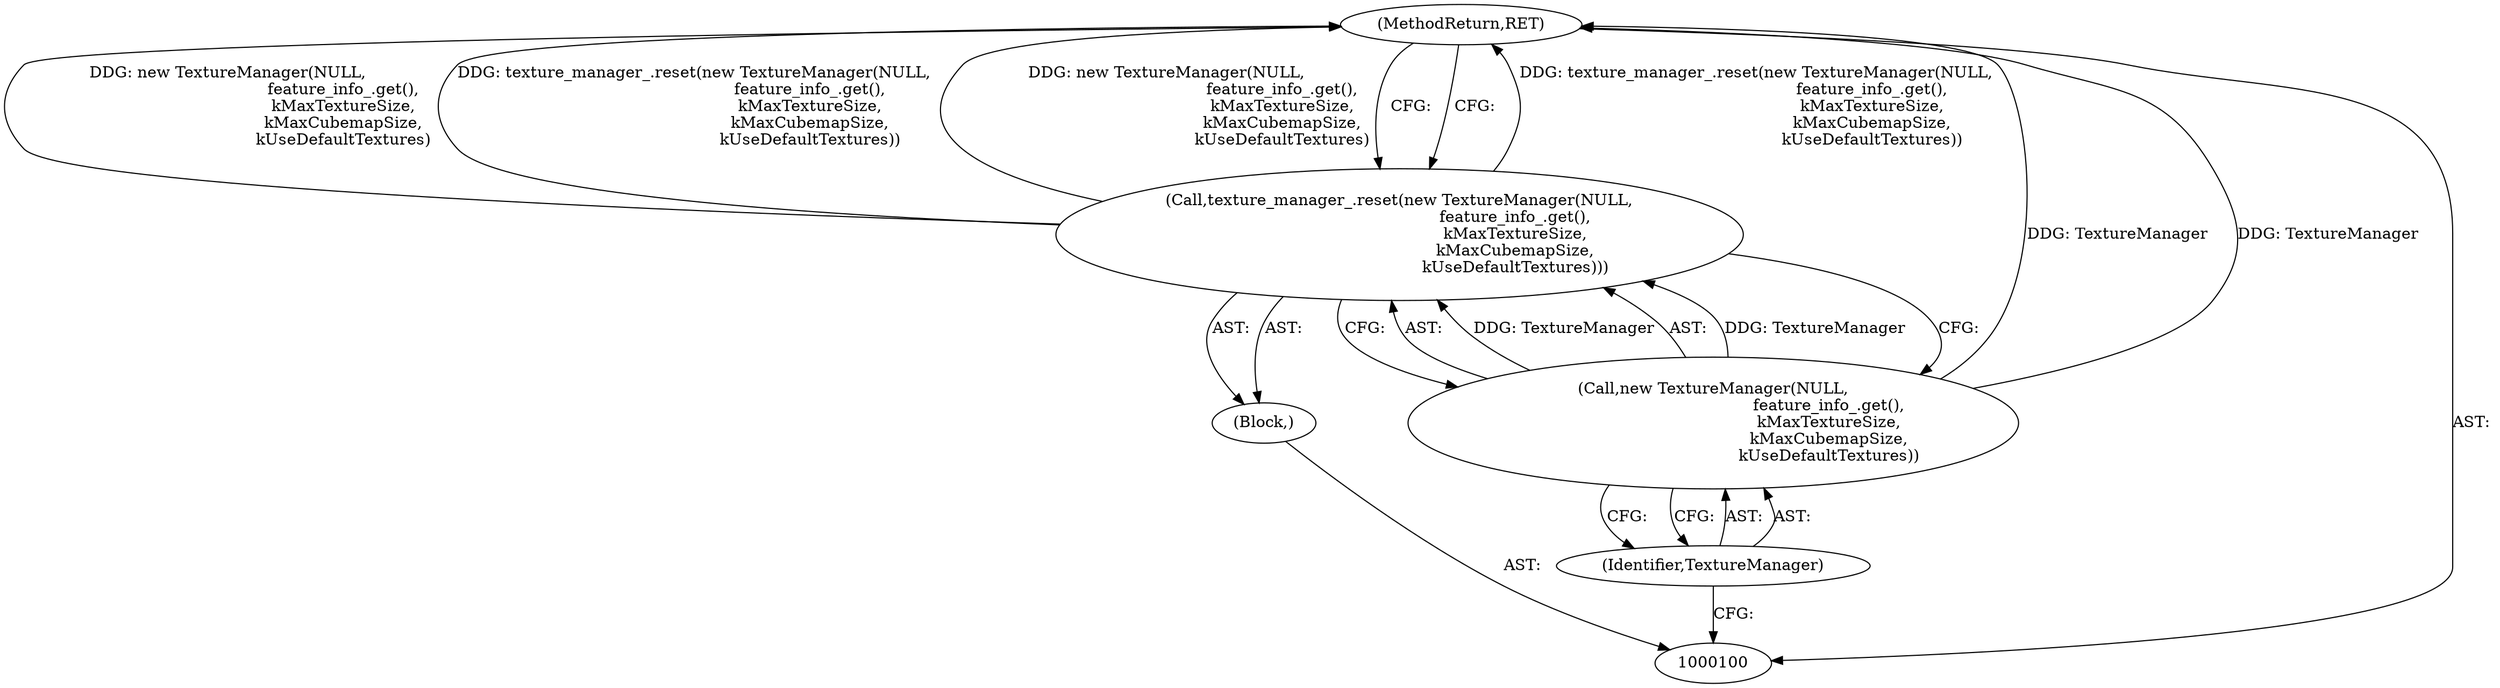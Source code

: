 digraph "0_Chrome_ee7579229ff7e9e5ae28bf53aea069251499d7da" {
"1000105" [label="(MethodReturn,RET)"];
"1000101" [label="(Block,)"];
"1000103" [label="(Call,new TextureManager(NULL,\n                                              feature_info_.get(),\n                                              kMaxTextureSize,\n                                              kMaxCubemapSize,\n                                              kUseDefaultTextures))"];
"1000104" [label="(Identifier,TextureManager)"];
"1000102" [label="(Call,texture_manager_.reset(new TextureManager(NULL,\n                                              feature_info_.get(),\n                                              kMaxTextureSize,\n                                              kMaxCubemapSize,\n                                              kUseDefaultTextures)))"];
"1000105" -> "1000100"  [label="AST: "];
"1000105" -> "1000102"  [label="CFG: "];
"1000102" -> "1000105"  [label="DDG: texture_manager_.reset(new TextureManager(NULL,\n                                              feature_info_.get(),\n                                              kMaxTextureSize,\n                                              kMaxCubemapSize,\n                                              kUseDefaultTextures))"];
"1000102" -> "1000105"  [label="DDG: new TextureManager(NULL,\n                                              feature_info_.get(),\n                                              kMaxTextureSize,\n                                              kMaxCubemapSize,\n                                              kUseDefaultTextures)"];
"1000103" -> "1000105"  [label="DDG: TextureManager"];
"1000101" -> "1000100"  [label="AST: "];
"1000102" -> "1000101"  [label="AST: "];
"1000103" -> "1000102"  [label="AST: "];
"1000103" -> "1000104"  [label="CFG: "];
"1000104" -> "1000103"  [label="AST: "];
"1000102" -> "1000103"  [label="CFG: "];
"1000103" -> "1000105"  [label="DDG: TextureManager"];
"1000103" -> "1000102"  [label="DDG: TextureManager"];
"1000104" -> "1000103"  [label="AST: "];
"1000104" -> "1000100"  [label="CFG: "];
"1000103" -> "1000104"  [label="CFG: "];
"1000102" -> "1000101"  [label="AST: "];
"1000102" -> "1000103"  [label="CFG: "];
"1000103" -> "1000102"  [label="AST: "];
"1000105" -> "1000102"  [label="CFG: "];
"1000102" -> "1000105"  [label="DDG: texture_manager_.reset(new TextureManager(NULL,\n                                              feature_info_.get(),\n                                              kMaxTextureSize,\n                                              kMaxCubemapSize,\n                                              kUseDefaultTextures))"];
"1000102" -> "1000105"  [label="DDG: new TextureManager(NULL,\n                                              feature_info_.get(),\n                                              kMaxTextureSize,\n                                              kMaxCubemapSize,\n                                              kUseDefaultTextures)"];
"1000103" -> "1000102"  [label="DDG: TextureManager"];
}
